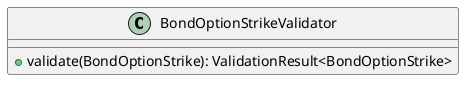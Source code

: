 @startuml

    class BondOptionStrikeValidator [[BondOptionStrikeValidator.html]] {
        +validate(BondOptionStrike): ValidationResult<BondOptionStrike>
    }

@enduml
